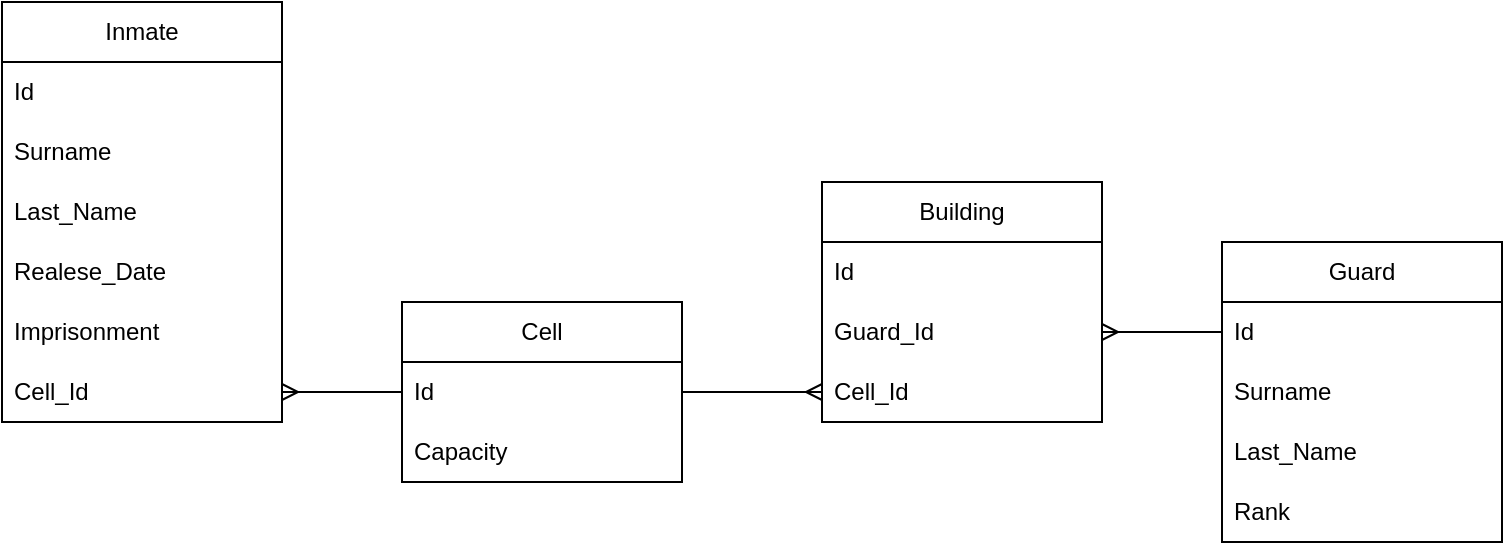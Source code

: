 <mxfile version="28.2.3">
  <diagram name="1 oldal" id="7tRBXQz3XBunamxDAtXl">
    <mxGraphModel dx="1426" dy="777" grid="1" gridSize="10" guides="1" tooltips="1" connect="1" arrows="1" fold="1" page="1" pageScale="1" pageWidth="827" pageHeight="1169" math="0" shadow="0">
      <root>
        <mxCell id="0" />
        <mxCell id="1" parent="0" />
        <object label="Inmate" id="WHPuxjMq7I-qRa88J0jq-3">
          <mxCell style="swimlane;fontStyle=0;childLayout=stackLayout;horizontal=1;startSize=30;horizontalStack=0;resizeParent=1;resizeParentMax=0;resizeLast=0;collapsible=1;marginBottom=0;whiteSpace=wrap;html=1;" parent="1" vertex="1">
            <mxGeometry x="50" y="270" width="140" height="210" as="geometry">
              <mxRectangle x="440" y="180" width="80" height="30" as="alternateBounds" />
            </mxGeometry>
          </mxCell>
        </object>
        <mxCell id="WHPuxjMq7I-qRa88J0jq-4" value="Id" style="text;strokeColor=none;fillColor=none;align=left;verticalAlign=middle;spacingLeft=4;spacingRight=4;overflow=hidden;points=[[0,0.5],[1,0.5]];portConstraint=eastwest;rotatable=0;whiteSpace=wrap;html=1;" parent="WHPuxjMq7I-qRa88J0jq-3" vertex="1">
          <mxGeometry y="30" width="140" height="30" as="geometry" />
        </mxCell>
        <mxCell id="WHPuxjMq7I-qRa88J0jq-5" value="Surname" style="text;strokeColor=none;fillColor=none;align=left;verticalAlign=middle;spacingLeft=4;spacingRight=4;overflow=hidden;points=[[0,0.5],[1,0.5]];portConstraint=eastwest;rotatable=0;whiteSpace=wrap;html=1;" parent="WHPuxjMq7I-qRa88J0jq-3" vertex="1">
          <mxGeometry y="60" width="140" height="30" as="geometry" />
        </mxCell>
        <mxCell id="WHPuxjMq7I-qRa88J0jq-6" value="Last_Name" style="text;strokeColor=none;fillColor=none;align=left;verticalAlign=middle;spacingLeft=4;spacingRight=4;overflow=hidden;points=[[0,0.5],[1,0.5]];portConstraint=eastwest;rotatable=0;whiteSpace=wrap;html=1;" parent="WHPuxjMq7I-qRa88J0jq-3" vertex="1">
          <mxGeometry y="90" width="140" height="30" as="geometry" />
        </mxCell>
        <mxCell id="WHPuxjMq7I-qRa88J0jq-22" value="Realese_Date" style="text;strokeColor=none;fillColor=none;align=left;verticalAlign=middle;spacingLeft=4;spacingRight=4;overflow=hidden;points=[[0,0.5],[1,0.5]];portConstraint=eastwest;rotatable=0;whiteSpace=wrap;html=1;" parent="WHPuxjMq7I-qRa88J0jq-3" vertex="1">
          <mxGeometry y="120" width="140" height="30" as="geometry" />
        </mxCell>
        <mxCell id="WHPuxjMq7I-qRa88J0jq-27" value="Imprisonment" style="text;strokeColor=none;fillColor=none;align=left;verticalAlign=middle;spacingLeft=4;spacingRight=4;overflow=hidden;points=[[0,0.5],[1,0.5]];portConstraint=eastwest;rotatable=0;whiteSpace=wrap;html=1;" parent="WHPuxjMq7I-qRa88J0jq-3" vertex="1">
          <mxGeometry y="150" width="140" height="30" as="geometry" />
        </mxCell>
        <mxCell id="WHPuxjMq7I-qRa88J0jq-28" value="Cell_Id" style="text;strokeColor=none;fillColor=none;align=left;verticalAlign=middle;spacingLeft=4;spacingRight=4;overflow=hidden;points=[[0,0.5],[1,0.5]];portConstraint=eastwest;rotatable=0;whiteSpace=wrap;html=1;" parent="WHPuxjMq7I-qRa88J0jq-3" vertex="1">
          <mxGeometry y="180" width="140" height="30" as="geometry" />
        </mxCell>
        <mxCell id="WHPuxjMq7I-qRa88J0jq-7" value="Cell" style="swimlane;fontStyle=0;childLayout=stackLayout;horizontal=1;startSize=30;horizontalStack=0;resizeParent=1;resizeParentMax=0;resizeLast=0;collapsible=1;marginBottom=0;whiteSpace=wrap;html=1;" parent="1" vertex="1">
          <mxGeometry x="250" y="420" width="140" height="90" as="geometry" />
        </mxCell>
        <mxCell id="WHPuxjMq7I-qRa88J0jq-8" value="Id" style="text;strokeColor=none;fillColor=none;align=left;verticalAlign=middle;spacingLeft=4;spacingRight=4;overflow=hidden;points=[[0,0.5],[1,0.5]];portConstraint=eastwest;rotatable=0;whiteSpace=wrap;html=1;" parent="WHPuxjMq7I-qRa88J0jq-7" vertex="1">
          <mxGeometry y="30" width="140" height="30" as="geometry" />
        </mxCell>
        <mxCell id="WHPuxjMq7I-qRa88J0jq-9" value="Capacity" style="text;strokeColor=none;fillColor=none;align=left;verticalAlign=middle;spacingLeft=4;spacingRight=4;overflow=hidden;points=[[0,0.5],[1,0.5]];portConstraint=eastwest;rotatable=0;whiteSpace=wrap;html=1;" parent="WHPuxjMq7I-qRa88J0jq-7" vertex="1">
          <mxGeometry y="60" width="140" height="30" as="geometry" />
        </mxCell>
        <mxCell id="WHPuxjMq7I-qRa88J0jq-11" value="Guard" style="swimlane;fontStyle=0;childLayout=stackLayout;horizontal=1;startSize=30;horizontalStack=0;resizeParent=1;resizeParentMax=0;resizeLast=0;collapsible=1;marginBottom=0;whiteSpace=wrap;html=1;" parent="1" vertex="1">
          <mxGeometry x="660" y="390" width="140" height="150" as="geometry" />
        </mxCell>
        <mxCell id="WHPuxjMq7I-qRa88J0jq-12" value="Id" style="text;strokeColor=none;fillColor=none;align=left;verticalAlign=middle;spacingLeft=4;spacingRight=4;overflow=hidden;points=[[0,0.5],[1,0.5]];portConstraint=eastwest;rotatable=0;whiteSpace=wrap;html=1;" parent="WHPuxjMq7I-qRa88J0jq-11" vertex="1">
          <mxGeometry y="30" width="140" height="30" as="geometry" />
        </mxCell>
        <mxCell id="WHPuxjMq7I-qRa88J0jq-13" value="Surname" style="text;strokeColor=none;fillColor=none;align=left;verticalAlign=middle;spacingLeft=4;spacingRight=4;overflow=hidden;points=[[0,0.5],[1,0.5]];portConstraint=eastwest;rotatable=0;whiteSpace=wrap;html=1;" parent="WHPuxjMq7I-qRa88J0jq-11" vertex="1">
          <mxGeometry y="60" width="140" height="30" as="geometry" />
        </mxCell>
        <mxCell id="WHPuxjMq7I-qRa88J0jq-14" value="Last_Name" style="text;strokeColor=none;fillColor=none;align=left;verticalAlign=middle;spacingLeft=4;spacingRight=4;overflow=hidden;points=[[0,0.5],[1,0.5]];portConstraint=eastwest;rotatable=0;whiteSpace=wrap;html=1;" parent="WHPuxjMq7I-qRa88J0jq-11" vertex="1">
          <mxGeometry y="90" width="140" height="30" as="geometry" />
        </mxCell>
        <UserObject label="Rank" id="WHPuxjMq7I-qRa88J0jq-26">
          <mxCell style="text;strokeColor=none;fillColor=none;align=left;verticalAlign=middle;spacingLeft=4;spacingRight=4;overflow=hidden;points=[[0,0.5],[1,0.5]];portConstraint=eastwest;rotatable=0;whiteSpace=wrap;html=1;" parent="WHPuxjMq7I-qRa88J0jq-11" vertex="1">
            <mxGeometry y="120" width="140" height="30" as="geometry" />
          </mxCell>
        </UserObject>
        <mxCell id="WHPuxjMq7I-qRa88J0jq-29" style="edgeStyle=orthogonalEdgeStyle;rounded=0;orthogonalLoop=1;jettySize=auto;html=1;entryX=0;entryY=0.5;entryDx=0;entryDy=0;startArrow=ERmany;startFill=0;endArrow=none;endFill=0;" parent="1" source="WHPuxjMq7I-qRa88J0jq-28" target="WHPuxjMq7I-qRa88J0jq-8" edge="1">
          <mxGeometry relative="1" as="geometry" />
        </mxCell>
        <mxCell id="WHPuxjMq7I-qRa88J0jq-30" value="Building" style="swimlane;fontStyle=0;childLayout=stackLayout;horizontal=1;startSize=30;horizontalStack=0;resizeParent=1;resizeParentMax=0;resizeLast=0;collapsible=1;marginBottom=0;whiteSpace=wrap;html=1;" parent="1" vertex="1">
          <mxGeometry x="460" y="360" width="140" height="120" as="geometry" />
        </mxCell>
        <mxCell id="WHPuxjMq7I-qRa88J0jq-31" value="Id" style="text;strokeColor=none;fillColor=none;align=left;verticalAlign=middle;spacingLeft=4;spacingRight=4;overflow=hidden;points=[[0,0.5],[1,0.5]];portConstraint=eastwest;rotatable=0;whiteSpace=wrap;html=1;" parent="WHPuxjMq7I-qRa88J0jq-30" vertex="1">
          <mxGeometry y="30" width="140" height="30" as="geometry" />
        </mxCell>
        <mxCell id="WHPuxjMq7I-qRa88J0jq-32" value="Guard_Id" style="text;strokeColor=none;fillColor=none;align=left;verticalAlign=middle;spacingLeft=4;spacingRight=4;overflow=hidden;points=[[0,0.5],[1,0.5]];portConstraint=eastwest;rotatable=0;whiteSpace=wrap;html=1;" parent="WHPuxjMq7I-qRa88J0jq-30" vertex="1">
          <mxGeometry y="60" width="140" height="30" as="geometry" />
        </mxCell>
        <mxCell id="WHPuxjMq7I-qRa88J0jq-33" value="Cell_Id" style="text;strokeColor=none;fillColor=none;align=left;verticalAlign=middle;spacingLeft=4;spacingRight=4;overflow=hidden;points=[[0,0.5],[1,0.5]];portConstraint=eastwest;rotatable=0;whiteSpace=wrap;html=1;" parent="WHPuxjMq7I-qRa88J0jq-30" vertex="1">
          <mxGeometry y="90" width="140" height="30" as="geometry" />
        </mxCell>
        <mxCell id="WHPuxjMq7I-qRa88J0jq-34" style="edgeStyle=orthogonalEdgeStyle;rounded=0;orthogonalLoop=1;jettySize=auto;html=1;entryX=0;entryY=0.5;entryDx=0;entryDy=0;endArrow=none;endFill=0;startArrow=ERmany;startFill=0;" parent="1" source="WHPuxjMq7I-qRa88J0jq-32" target="WHPuxjMq7I-qRa88J0jq-12" edge="1">
          <mxGeometry relative="1" as="geometry" />
        </mxCell>
        <mxCell id="WHPuxjMq7I-qRa88J0jq-35" style="edgeStyle=orthogonalEdgeStyle;rounded=0;orthogonalLoop=1;jettySize=auto;html=1;entryX=1;entryY=0.5;entryDx=0;entryDy=0;startArrow=ERmany;startFill=0;endArrow=none;endFill=0;" parent="1" source="WHPuxjMq7I-qRa88J0jq-33" target="WHPuxjMq7I-qRa88J0jq-8" edge="1">
          <mxGeometry relative="1" as="geometry" />
        </mxCell>
      </root>
    </mxGraphModel>
  </diagram>
</mxfile>
